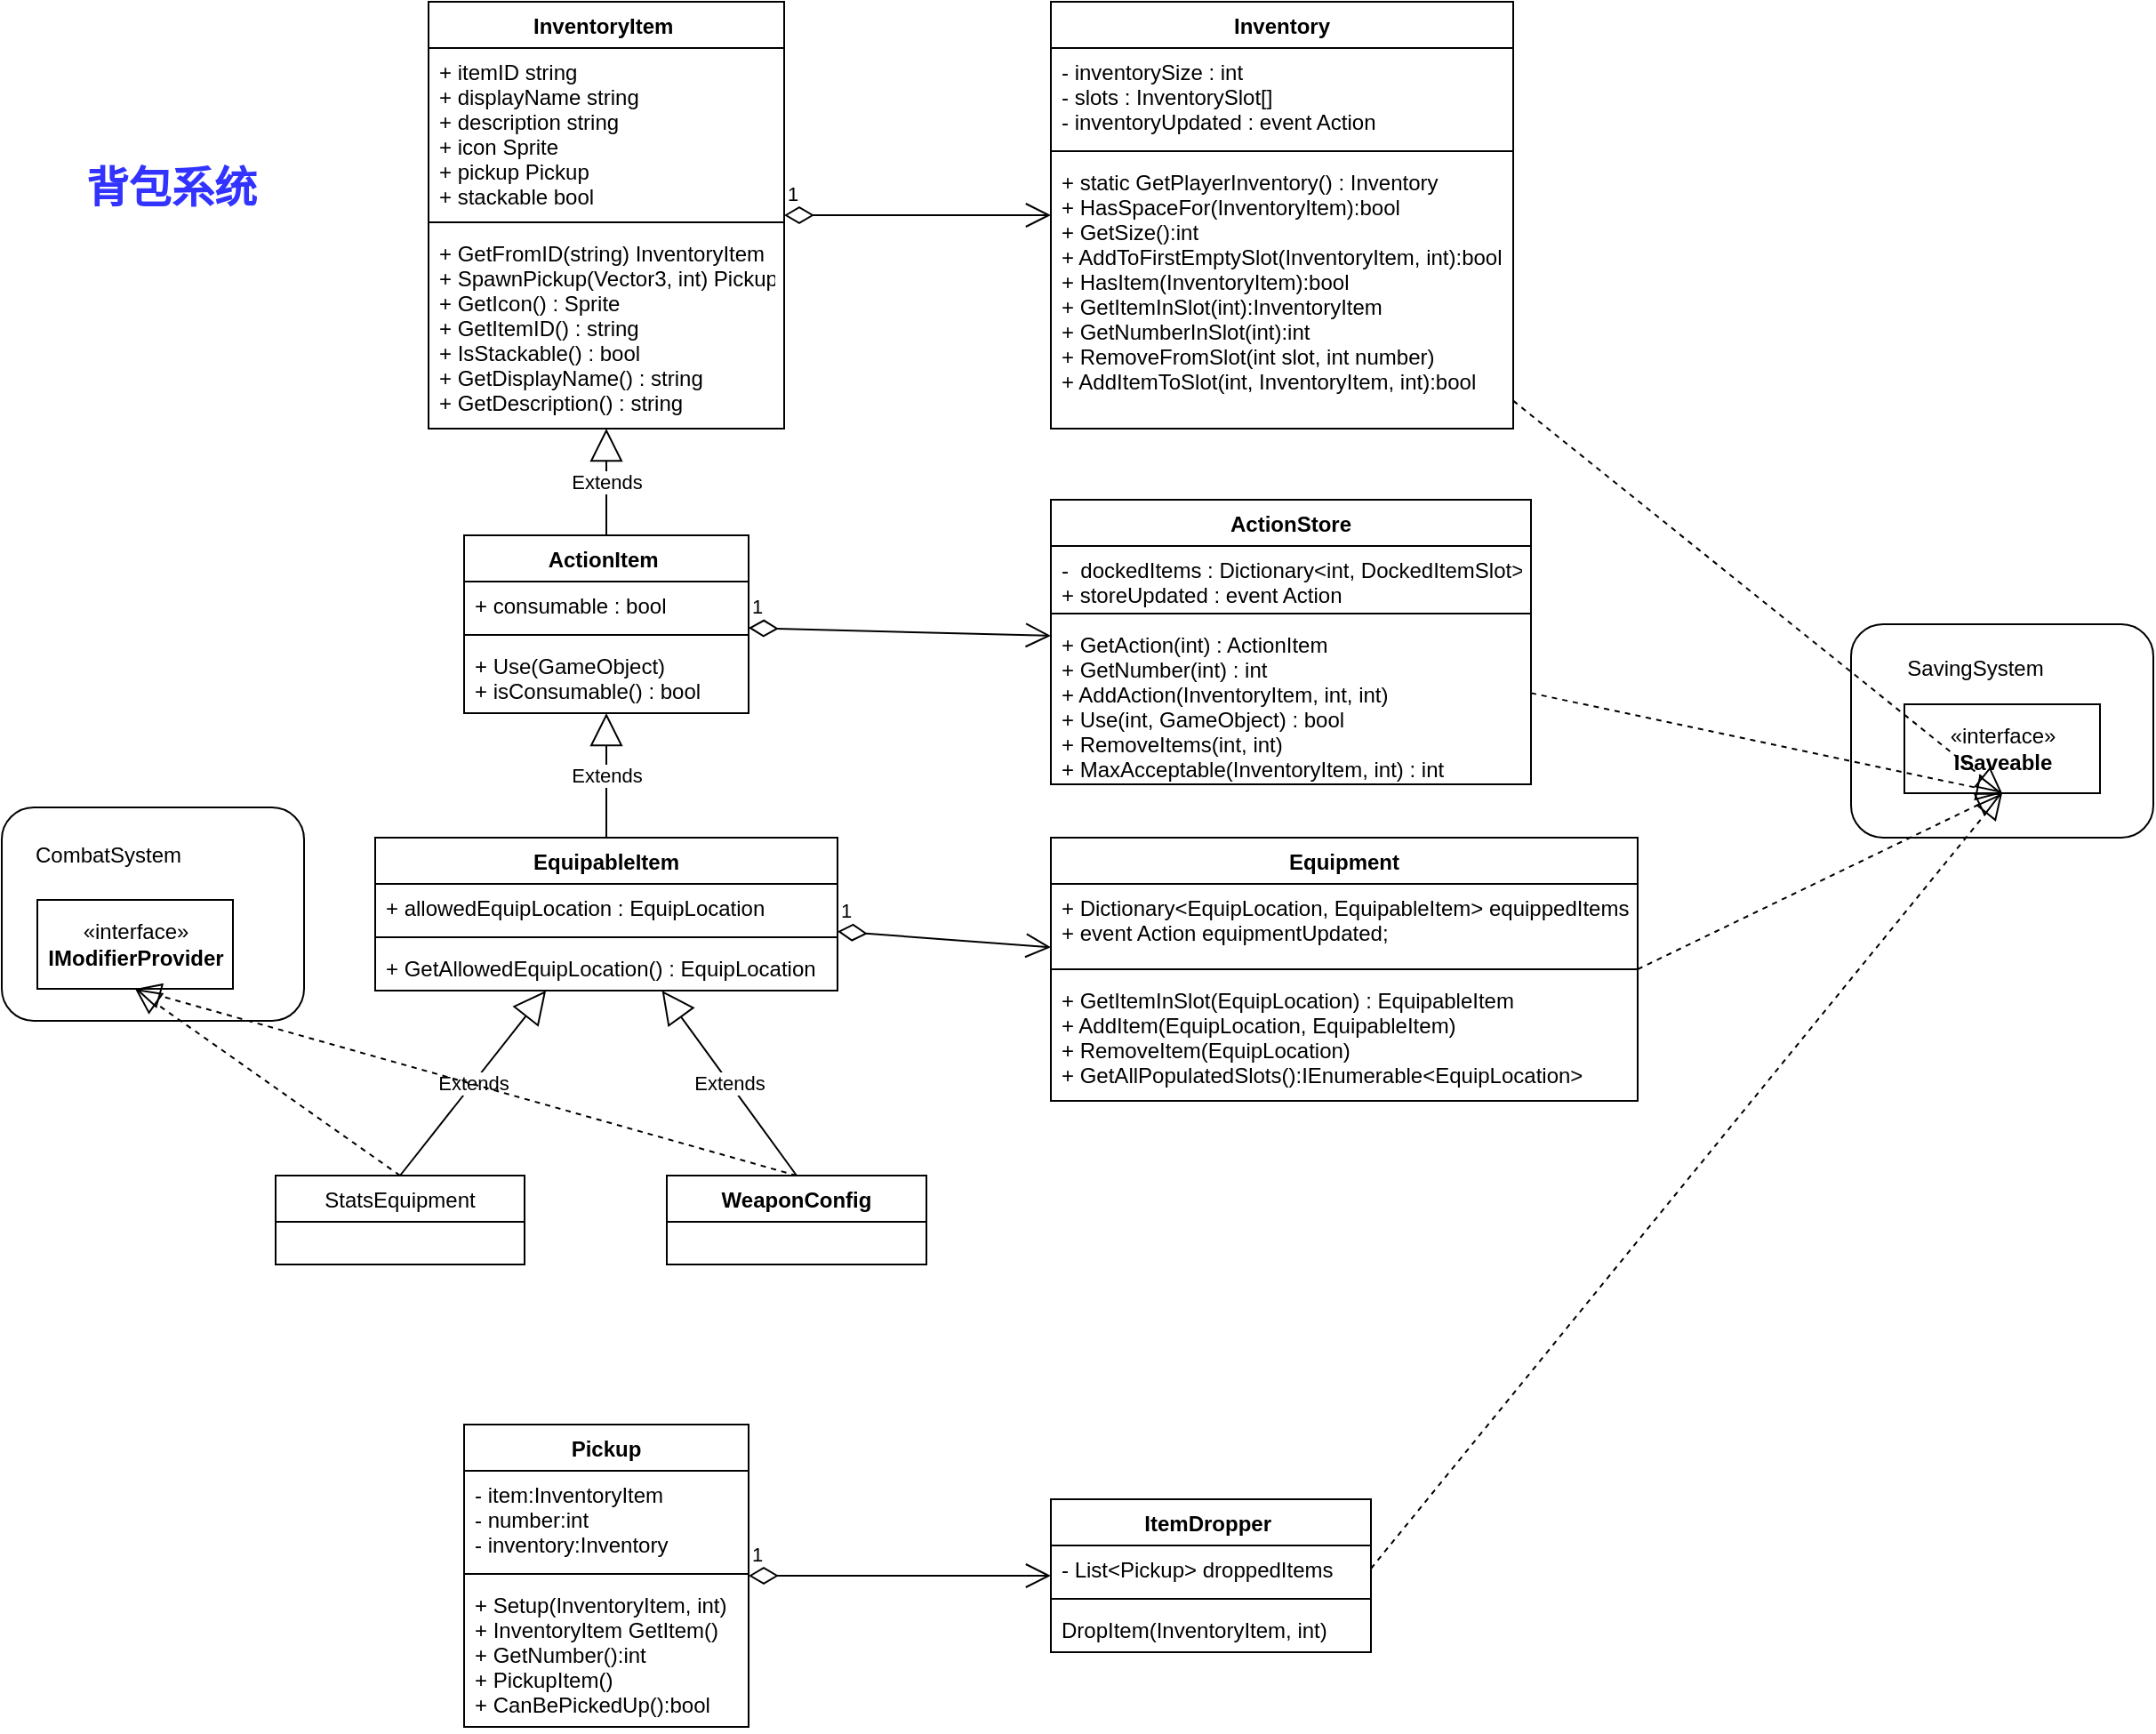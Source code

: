 <mxfile version="13.1.3">
    <diagram id="6hGFLwfOUW9BJ-s0fimq" name="Page-1">
        <mxGraphModel dx="2078" dy="1584" grid="1" gridSize="10" guides="1" tooltips="1" connect="1" arrows="1" fold="1" page="1" pageScale="1" pageWidth="827" pageHeight="1169" math="0" shadow="0">
            <root>
                <mxCell id="0"/>
                <mxCell id="1" parent="0"/>
                <mxCell id="44" value="" style="rounded=1;whiteSpace=wrap;html=1;" parent="1" vertex="1">
                    <mxGeometry x="80" y="493" width="170" height="120" as="geometry"/>
                </mxCell>
                <mxCell id="45" value="CombatSystem" style="text;html=1;strokeColor=none;fillColor=none;align=center;verticalAlign=middle;whiteSpace=wrap;rounded=0;" parent="1" vertex="1">
                    <mxGeometry x="100" y="510" width="80" height="20" as="geometry"/>
                </mxCell>
                <mxCell id="42" value="" style="rounded=1;whiteSpace=wrap;html=1;" parent="1" vertex="1">
                    <mxGeometry x="1120" y="390" width="170" height="120" as="geometry"/>
                </mxCell>
                <mxCell id="10" value="Extends" style="endArrow=block;endSize=16;endFill=0;html=1;exitX=0.5;exitY=0;exitDx=0;exitDy=0;" parent="1" source="6" target="2" edge="1">
                    <mxGeometry width="160" relative="1" as="geometry">
                        <mxPoint x="340" y="540" as="sourcePoint"/>
                        <mxPoint x="500" y="540" as="targetPoint"/>
                    </mxGeometry>
                </mxCell>
                <mxCell id="15" value="Extends" style="endArrow=block;endSize=16;endFill=0;html=1;exitX=0.5;exitY=0;exitDx=0;exitDy=0;" parent="1" source="11" target="6" edge="1">
                    <mxGeometry width="160" relative="1" as="geometry">
                        <mxPoint x="430" y="350" as="sourcePoint"/>
                        <mxPoint x="430" y="290" as="targetPoint"/>
                    </mxGeometry>
                </mxCell>
                <mxCell id="20" value="«interface»&lt;br&gt;&lt;b&gt;IModifierProvider&lt;/b&gt;" style="html=1;" parent="1" vertex="1">
                    <mxGeometry x="100" y="545" width="110" height="50" as="geometry"/>
                </mxCell>
                <mxCell id="31" value="Extends" style="endArrow=block;endSize=16;endFill=0;html=1;exitX=0.5;exitY=0;exitDx=0;exitDy=0;" parent="1" source="26" target="11" edge="1">
                    <mxGeometry width="160" relative="1" as="geometry">
                        <mxPoint x="510" y="700" as="sourcePoint"/>
                        <mxPoint x="520" y="500" as="targetPoint"/>
                    </mxGeometry>
                </mxCell>
                <mxCell id="32" value="" style="endArrow=block;dashed=1;endFill=0;endSize=12;html=1;exitX=0.5;exitY=0;exitDx=0;exitDy=0;entryX=0.5;entryY=1;entryDx=0;entryDy=0;" parent="1" source="26" target="20" edge="1">
                    <mxGeometry width="160" relative="1" as="geometry">
                        <mxPoint x="200" y="860" as="sourcePoint"/>
                        <mxPoint x="360" y="860" as="targetPoint"/>
                    </mxGeometry>
                </mxCell>
                <mxCell id="37" value="" style="endArrow=block;dashed=1;endFill=0;endSize=12;html=1;exitX=0.5;exitY=0;exitDx=0;exitDy=0;entryX=0.5;entryY=1;entryDx=0;entryDy=0;" parent="1" source="33" target="20" edge="1">
                    <mxGeometry width="160" relative="1" as="geometry">
                        <mxPoint x="420" y="729" as="sourcePoint"/>
                        <mxPoint x="332.644" y="650" as="targetPoint"/>
                    </mxGeometry>
                </mxCell>
                <mxCell id="38" value="Extends" style="endArrow=block;endSize=16;endFill=0;html=1;exitX=0.5;exitY=0;exitDx=0;exitDy=0;" parent="1" source="33" target="11" edge="1">
                    <mxGeometry width="160" relative="1" as="geometry">
                        <mxPoint x="420" y="729" as="sourcePoint"/>
                        <mxPoint x="482.931" y="656" as="targetPoint"/>
                    </mxGeometry>
                </mxCell>
                <mxCell id="39" value="«interface»&lt;br&gt;&lt;b&gt;ISaveable&lt;/b&gt;" style="html=1;" parent="1" vertex="1">
                    <mxGeometry x="1150" y="435" width="110" height="50" as="geometry"/>
                </mxCell>
                <mxCell id="43" value="SavingSystem" style="text;html=1;strokeColor=none;fillColor=none;align=center;verticalAlign=middle;whiteSpace=wrap;rounded=0;" parent="1" vertex="1">
                    <mxGeometry x="1150" y="405" width="80" height="20" as="geometry"/>
                </mxCell>
                <mxCell id="50" value="" style="endArrow=block;dashed=1;endFill=0;endSize=12;html=1;entryX=0.5;entryY=1;entryDx=0;entryDy=0;" parent="1" source="46" target="39" edge="1">
                    <mxGeometry width="160" relative="1" as="geometry">
                        <mxPoint x="314" y="710" as="sourcePoint"/>
                        <mxPoint x="665" y="605" as="targetPoint"/>
                    </mxGeometry>
                </mxCell>
                <mxCell id="61" value="" style="endArrow=block;dashed=1;endFill=0;endSize=12;html=1;entryX=0.5;entryY=1;entryDx=0;entryDy=0;exitX=1;exitY=0.5;exitDx=0;exitDy=0;" parent="1" source="51" target="39" edge="1">
                    <mxGeometry width="160" relative="1" as="geometry">
                        <mxPoint x="845" y="330" as="sourcePoint"/>
                        <mxPoint x="925" y="105" as="targetPoint"/>
                    </mxGeometry>
                </mxCell>
                <mxCell id="67" value="" style="endArrow=block;dashed=1;endFill=0;endSize=12;html=1;entryX=0.5;entryY=1;entryDx=0;entryDy=0;" parent="1" source="62" target="39" edge="1">
                    <mxGeometry width="160" relative="1" as="geometry">
                        <mxPoint x="815" y="330" as="sourcePoint"/>
                        <mxPoint x="1235" y="165" as="targetPoint"/>
                    </mxGeometry>
                </mxCell>
                <mxCell id="72" value="" style="endArrow=block;dashed=1;endFill=0;endSize=12;html=1;entryX=0.5;entryY=1;entryDx=0;entryDy=0;exitX=1;exitY=0.5;exitDx=0;exitDy=0;" parent="1" source="69" target="39" edge="1">
                    <mxGeometry width="160" relative="1" as="geometry">
                        <mxPoint x="1010" y="594.0" as="sourcePoint"/>
                        <mxPoint x="1235" y="165" as="targetPoint"/>
                    </mxGeometry>
                </mxCell>
                <mxCell id="77" value="1" style="endArrow=open;html=1;endSize=12;startArrow=diamondThin;startSize=14;startFill=0;align=left;verticalAlign=bottom;" parent="1" source="73" target="68" edge="1">
                    <mxGeometry x="-1" y="3" relative="1" as="geometry">
                        <mxPoint x="250" y="1112" as="sourcePoint"/>
                        <mxPoint x="410" y="1112" as="targetPoint"/>
                    </mxGeometry>
                </mxCell>
                <mxCell id="78" value="1" style="endArrow=open;html=1;endSize=12;startArrow=diamondThin;startSize=14;startFill=0;align=left;verticalAlign=bottom;" parent="1" source="11" target="51" edge="1">
                    <mxGeometry x="-1" y="3" relative="1" as="geometry">
                        <mxPoint x="510" y="935" as="sourcePoint"/>
                        <mxPoint x="680" y="935.0" as="targetPoint"/>
                    </mxGeometry>
                </mxCell>
                <mxCell id="79" value="1" style="endArrow=open;html=1;endSize=12;startArrow=diamondThin;startSize=14;startFill=0;align=left;verticalAlign=bottom;" parent="1" source="6" target="46" edge="1">
                    <mxGeometry x="-1" y="3" relative="1" as="geometry">
                        <mxPoint x="560" y="572.711" as="sourcePoint"/>
                        <mxPoint x="680" y="581.675" as="targetPoint"/>
                    </mxGeometry>
                </mxCell>
                <mxCell id="80" value="1" style="endArrow=open;html=1;endSize=12;startArrow=diamondThin;startSize=14;startFill=0;align=left;verticalAlign=bottom;" parent="1" source="2" target="62" edge="1">
                    <mxGeometry x="-1" y="3" relative="1" as="geometry">
                        <mxPoint x="510" y="402.078" as="sourcePoint"/>
                        <mxPoint x="680" y="406.494" as="targetPoint"/>
                    </mxGeometry>
                </mxCell>
                <mxCell id="2" value="InventoryItem " style="swimlane;fontStyle=1;align=center;verticalAlign=top;childLayout=stackLayout;horizontal=1;startSize=26;horizontalStack=0;resizeParent=1;resizeParentMax=0;resizeLast=0;collapsible=1;marginBottom=0;" parent="1" vertex="1">
                    <mxGeometry x="320" y="40" width="200" height="240" as="geometry"/>
                </mxCell>
                <mxCell id="3" value="+ itemID string&#10;+ displayName string&#10;+ description string&#10;+ icon Sprite&#10;+ pickup Pickup&#10;+ stackable bool" style="text;strokeColor=none;fillColor=none;align=left;verticalAlign=top;spacingLeft=4;spacingRight=4;overflow=hidden;rotatable=0;points=[[0,0.5],[1,0.5]];portConstraint=eastwest;" parent="2" vertex="1">
                    <mxGeometry y="26" width="200" height="94" as="geometry"/>
                </mxCell>
                <mxCell id="4" value="" style="line;strokeWidth=1;fillColor=none;align=left;verticalAlign=middle;spacingTop=-1;spacingLeft=3;spacingRight=3;rotatable=0;labelPosition=right;points=[];portConstraint=eastwest;" parent="2" vertex="1">
                    <mxGeometry y="120" width="200" height="8" as="geometry"/>
                </mxCell>
                <mxCell id="5" value="+ GetFromID(string) InventoryItem&#10;+ SpawnPickup(Vector3, int) Pickup&#10;+ GetIcon() : Sprite       &#10;+ GetItemID() : string   &#10;+ IsStackable() : bool     &#10;+ GetDisplayName() : string   &#10;+ GetDescription() : string   &#10;" style="text;strokeColor=none;fillColor=none;align=left;verticalAlign=top;spacingLeft=4;spacingRight=4;overflow=hidden;rotatable=0;points=[[0,0.5],[1,0.5]];portConstraint=eastwest;" parent="2" vertex="1">
                    <mxGeometry y="128" width="200" height="112" as="geometry"/>
                </mxCell>
                <mxCell id="6" value="ActionItem " style="swimlane;fontStyle=1;align=center;verticalAlign=top;childLayout=stackLayout;horizontal=1;startSize=26;horizontalStack=0;resizeParent=1;resizeParentMax=0;resizeLast=0;collapsible=1;marginBottom=0;" parent="1" vertex="1">
                    <mxGeometry x="340" y="340" width="160" height="100" as="geometry"/>
                </mxCell>
                <mxCell id="7" value="+ consumable : bool" style="text;strokeColor=none;fillColor=none;align=left;verticalAlign=top;spacingLeft=4;spacingRight=4;overflow=hidden;rotatable=0;points=[[0,0.5],[1,0.5]];portConstraint=eastwest;" parent="6" vertex="1">
                    <mxGeometry y="26" width="160" height="26" as="geometry"/>
                </mxCell>
                <mxCell id="8" value="" style="line;strokeWidth=1;fillColor=none;align=left;verticalAlign=middle;spacingTop=-1;spacingLeft=3;spacingRight=3;rotatable=0;labelPosition=right;points=[];portConstraint=eastwest;" parent="6" vertex="1">
                    <mxGeometry y="52" width="160" height="8" as="geometry"/>
                </mxCell>
                <mxCell id="9" value="+ Use(GameObject)&#10;+ isConsumable() : bool" style="text;strokeColor=none;fillColor=none;align=left;verticalAlign=top;spacingLeft=4;spacingRight=4;overflow=hidden;rotatable=0;points=[[0,0.5],[1,0.5]];portConstraint=eastwest;" parent="6" vertex="1">
                    <mxGeometry y="60" width="160" height="40" as="geometry"/>
                </mxCell>
                <mxCell id="11" value="EquipableItem" style="swimlane;fontStyle=1;align=center;verticalAlign=top;childLayout=stackLayout;horizontal=1;startSize=26;horizontalStack=0;resizeParent=1;resizeParentMax=0;resizeLast=0;collapsible=1;marginBottom=0;" parent="1" vertex="1">
                    <mxGeometry x="290" y="510" width="260" height="86" as="geometry"/>
                </mxCell>
                <mxCell id="12" value="+ allowedEquipLocation : EquipLocation" style="text;strokeColor=none;fillColor=none;align=left;verticalAlign=top;spacingLeft=4;spacingRight=4;overflow=hidden;rotatable=0;points=[[0,0.5],[1,0.5]];portConstraint=eastwest;" parent="11" vertex="1">
                    <mxGeometry y="26" width="260" height="26" as="geometry"/>
                </mxCell>
                <mxCell id="13" value="" style="line;strokeWidth=1;fillColor=none;align=left;verticalAlign=middle;spacingTop=-1;spacingLeft=3;spacingRight=3;rotatable=0;labelPosition=right;points=[];portConstraint=eastwest;" parent="11" vertex="1">
                    <mxGeometry y="52" width="260" height="8" as="geometry"/>
                </mxCell>
                <mxCell id="14" value="+ GetAllowedEquipLocation() : EquipLocation" style="text;strokeColor=none;fillColor=none;align=left;verticalAlign=top;spacingLeft=4;spacingRight=4;overflow=hidden;rotatable=0;points=[[0,0.5],[1,0.5]];portConstraint=eastwest;" parent="11" vertex="1">
                    <mxGeometry y="60" width="260" height="26" as="geometry"/>
                </mxCell>
                <mxCell id="26" value="StatsEquipment" style="swimlane;fontStyle=0;childLayout=stackLayout;horizontal=1;startSize=26;fillColor=none;horizontalStack=0;resizeParent=1;resizeParentMax=0;resizeLast=0;collapsible=1;marginBottom=0;" parent="1" vertex="1">
                    <mxGeometry x="234" y="700" width="140" height="50" as="geometry"/>
                </mxCell>
                <mxCell id="33" value="WeaponConfig" style="swimlane;fontStyle=1;align=center;verticalAlign=top;childLayout=stackLayout;horizontal=1;startSize=26;horizontalStack=0;resizeParent=1;resizeParentMax=0;resizeLast=0;collapsible=1;marginBottom=0;" parent="1" vertex="1">
                    <mxGeometry x="454" y="700" width="146" height="50" as="geometry"/>
                </mxCell>
                <mxCell id="62" value="Inventory" style="swimlane;fontStyle=1;align=center;verticalAlign=top;childLayout=stackLayout;horizontal=1;startSize=26;horizontalStack=0;resizeParent=1;resizeParentMax=0;resizeLast=0;collapsible=1;marginBottom=0;" parent="1" vertex="1">
                    <mxGeometry x="670" y="40" width="260" height="240" as="geometry"/>
                </mxCell>
                <mxCell id="63" value="- inventorySize : int&#10;- slots : InventorySlot[]&#10;- inventoryUpdated : event Action" style="text;strokeColor=none;fillColor=none;align=left;verticalAlign=top;spacingLeft=4;spacingRight=4;overflow=hidden;rotatable=0;points=[[0,0.5],[1,0.5]];portConstraint=eastwest;" parent="62" vertex="1">
                    <mxGeometry y="26" width="260" height="54" as="geometry"/>
                </mxCell>
                <mxCell id="64" value="" style="line;strokeWidth=1;fillColor=none;align=left;verticalAlign=middle;spacingTop=-1;spacingLeft=3;spacingRight=3;rotatable=0;labelPosition=right;points=[];portConstraint=eastwest;" parent="62" vertex="1">
                    <mxGeometry y="80" width="260" height="8" as="geometry"/>
                </mxCell>
                <mxCell id="65" value="+ static GetPlayerInventory() : Inventory&#10;+ HasSpaceFor(InventoryItem):bool&#10;+ GetSize():int&#10;+ AddToFirstEmptySlot(InventoryItem, int):bool&#10;+ HasItem(InventoryItem):bool&#10;+ GetItemInSlot(int):InventoryItem&#10;+ GetNumberInSlot(int):int&#10;+ RemoveFromSlot(int slot, int number)&#10;+ AddItemToSlot(int, InventoryItem, int):bool" style="text;strokeColor=none;fillColor=none;align=left;verticalAlign=top;spacingLeft=4;spacingRight=4;overflow=hidden;rotatable=0;points=[[0,0.5],[1,0.5]];portConstraint=eastwest;" parent="62" vertex="1">
                    <mxGeometry y="88" width="260" height="152" as="geometry"/>
                </mxCell>
                <mxCell id="46" value="ActionStore" style="swimlane;fontStyle=1;align=center;verticalAlign=top;childLayout=stackLayout;horizontal=1;startSize=26;horizontalStack=0;resizeParent=1;resizeParentMax=0;resizeLast=0;collapsible=1;marginBottom=0;" parent="1" vertex="1">
                    <mxGeometry x="670" y="320" width="270" height="160" as="geometry"/>
                </mxCell>
                <mxCell id="47" value="-  dockedItems : Dictionary&lt;int, DockedItemSlot&gt; &#10;+ storeUpdated : event Action" style="text;strokeColor=none;fillColor=none;align=left;verticalAlign=top;spacingLeft=4;spacingRight=4;overflow=hidden;rotatable=0;points=[[0,0.5],[1,0.5]];portConstraint=eastwest;" parent="46" vertex="1">
                    <mxGeometry y="26" width="270" height="34" as="geometry"/>
                </mxCell>
                <mxCell id="48" value="" style="line;strokeWidth=1;fillColor=none;align=left;verticalAlign=middle;spacingTop=-1;spacingLeft=3;spacingRight=3;rotatable=0;labelPosition=right;points=[];portConstraint=eastwest;" parent="46" vertex="1">
                    <mxGeometry y="60" width="270" height="8" as="geometry"/>
                </mxCell>
                <mxCell id="49" value="+ GetAction(int) : ActionItem &#10;+ GetNumber(int) : int&#10;+ AddAction(InventoryItem, int, int)&#10;+ Use(int, GameObject) : bool&#10;+ RemoveItems(int, int)&#10;+ MaxAcceptable(InventoryItem, int) : int&#10;" style="text;strokeColor=none;fillColor=none;align=left;verticalAlign=top;spacingLeft=4;spacingRight=4;overflow=hidden;rotatable=0;points=[[0,0.5],[1,0.5]];portConstraint=eastwest;" parent="46" vertex="1">
                    <mxGeometry y="68" width="270" height="92" as="geometry"/>
                </mxCell>
                <mxCell id="51" value="Equipment" style="swimlane;fontStyle=1;align=center;verticalAlign=top;childLayout=stackLayout;horizontal=1;startSize=26;horizontalStack=0;resizeParent=1;resizeParentMax=0;resizeLast=0;collapsible=1;marginBottom=0;" parent="1" vertex="1">
                    <mxGeometry x="670" y="510" width="330" height="148" as="geometry"/>
                </mxCell>
                <mxCell id="52" value="+ Dictionary&lt;EquipLocation, EquipableItem&gt; equippedItems&#10;+ event Action equipmentUpdated;" style="text;strokeColor=none;fillColor=none;align=left;verticalAlign=top;spacingLeft=4;spacingRight=4;overflow=hidden;rotatable=0;points=[[0,0.5],[1,0.5]];portConstraint=eastwest;" parent="51" vertex="1">
                    <mxGeometry y="26" width="330" height="44" as="geometry"/>
                </mxCell>
                <mxCell id="53" value="" style="line;strokeWidth=1;fillColor=none;align=left;verticalAlign=middle;spacingTop=-1;spacingLeft=3;spacingRight=3;rotatable=0;labelPosition=right;points=[];portConstraint=eastwest;" parent="51" vertex="1">
                    <mxGeometry y="70" width="330" height="8" as="geometry"/>
                </mxCell>
                <mxCell id="54" value="+ GetItemInSlot(EquipLocation) : EquipableItem&#10;+ AddItem(EquipLocation, EquipableItem)&#10;+ RemoveItem(EquipLocation)&#10;+ GetAllPopulatedSlots():IEnumerable&lt;EquipLocation&gt;&#10;" style="text;strokeColor=none;fillColor=none;align=left;verticalAlign=top;spacingLeft=4;spacingRight=4;overflow=hidden;rotatable=0;points=[[0,0.5],[1,0.5]];portConstraint=eastwest;" parent="51" vertex="1">
                    <mxGeometry y="78" width="330" height="70" as="geometry"/>
                </mxCell>
                <mxCell id="68" value="ItemDropper " style="swimlane;fontStyle=1;align=center;verticalAlign=top;childLayout=stackLayout;horizontal=1;startSize=26;horizontalStack=0;resizeParent=1;resizeParentMax=0;resizeLast=0;collapsible=1;marginBottom=0;" parent="1" vertex="1">
                    <mxGeometry x="670" y="882" width="180" height="86" as="geometry"/>
                </mxCell>
                <mxCell id="69" value="- List&lt;Pickup&gt; droppedItems" style="text;strokeColor=none;fillColor=none;align=left;verticalAlign=top;spacingLeft=4;spacingRight=4;overflow=hidden;rotatable=0;points=[[0,0.5],[1,0.5]];portConstraint=eastwest;" parent="68" vertex="1">
                    <mxGeometry y="26" width="180" height="26" as="geometry"/>
                </mxCell>
                <mxCell id="70" value="" style="line;strokeWidth=1;fillColor=none;align=left;verticalAlign=middle;spacingTop=-1;spacingLeft=3;spacingRight=3;rotatable=0;labelPosition=right;points=[];portConstraint=eastwest;" parent="68" vertex="1">
                    <mxGeometry y="52" width="180" height="8" as="geometry"/>
                </mxCell>
                <mxCell id="71" value="DropItem(InventoryItem, int)" style="text;strokeColor=none;fillColor=none;align=left;verticalAlign=top;spacingLeft=4;spacingRight=4;overflow=hidden;rotatable=0;points=[[0,0.5],[1,0.5]];portConstraint=eastwest;" parent="68" vertex="1">
                    <mxGeometry y="60" width="180" height="26" as="geometry"/>
                </mxCell>
                <mxCell id="73" value="Pickup&#10;" style="swimlane;fontStyle=1;align=center;verticalAlign=top;childLayout=stackLayout;horizontal=1;startSize=26;horizontalStack=0;resizeParent=1;resizeParentMax=0;resizeLast=0;collapsible=1;marginBottom=0;" parent="1" vertex="1">
                    <mxGeometry x="340" y="840" width="160" height="170" as="geometry"/>
                </mxCell>
                <mxCell id="74" value="- item:InventoryItem&#10;- number:int &#10;- inventory:Inventory" style="text;strokeColor=none;fillColor=none;align=left;verticalAlign=top;spacingLeft=4;spacingRight=4;overflow=hidden;rotatable=0;points=[[0,0.5],[1,0.5]];portConstraint=eastwest;" parent="73" vertex="1">
                    <mxGeometry y="26" width="160" height="54" as="geometry"/>
                </mxCell>
                <mxCell id="75" value="" style="line;strokeWidth=1;fillColor=none;align=left;verticalAlign=middle;spacingTop=-1;spacingLeft=3;spacingRight=3;rotatable=0;labelPosition=right;points=[];portConstraint=eastwest;" parent="73" vertex="1">
                    <mxGeometry y="80" width="160" height="8" as="geometry"/>
                </mxCell>
                <mxCell id="76" value="+ Setup(InventoryItem, int)&#10;+ InventoryItem GetItem()&#10;+ GetNumber():int&#10;+ PickupItem()&#10;+ CanBePickedUp():bool" style="text;strokeColor=none;fillColor=none;align=left;verticalAlign=top;spacingLeft=4;spacingRight=4;overflow=hidden;rotatable=0;points=[[0,0.5],[1,0.5]];portConstraint=eastwest;" parent="73" vertex="1">
                    <mxGeometry y="88" width="160" height="82" as="geometry"/>
                </mxCell>
                <mxCell id="82" value="背包系统" style="text;html=1;align=center;verticalAlign=middle;resizable=0;points=[];autosize=1;fontColor=#3333FF;labelBorderColor=none;labelBackgroundColor=none;fontSize=24;fontStyle=1" vertex="1" parent="1">
                    <mxGeometry x="120" y="130" width="110" height="30" as="geometry"/>
                </mxCell>
            </root>
        </mxGraphModel>
    </diagram>
</mxfile>